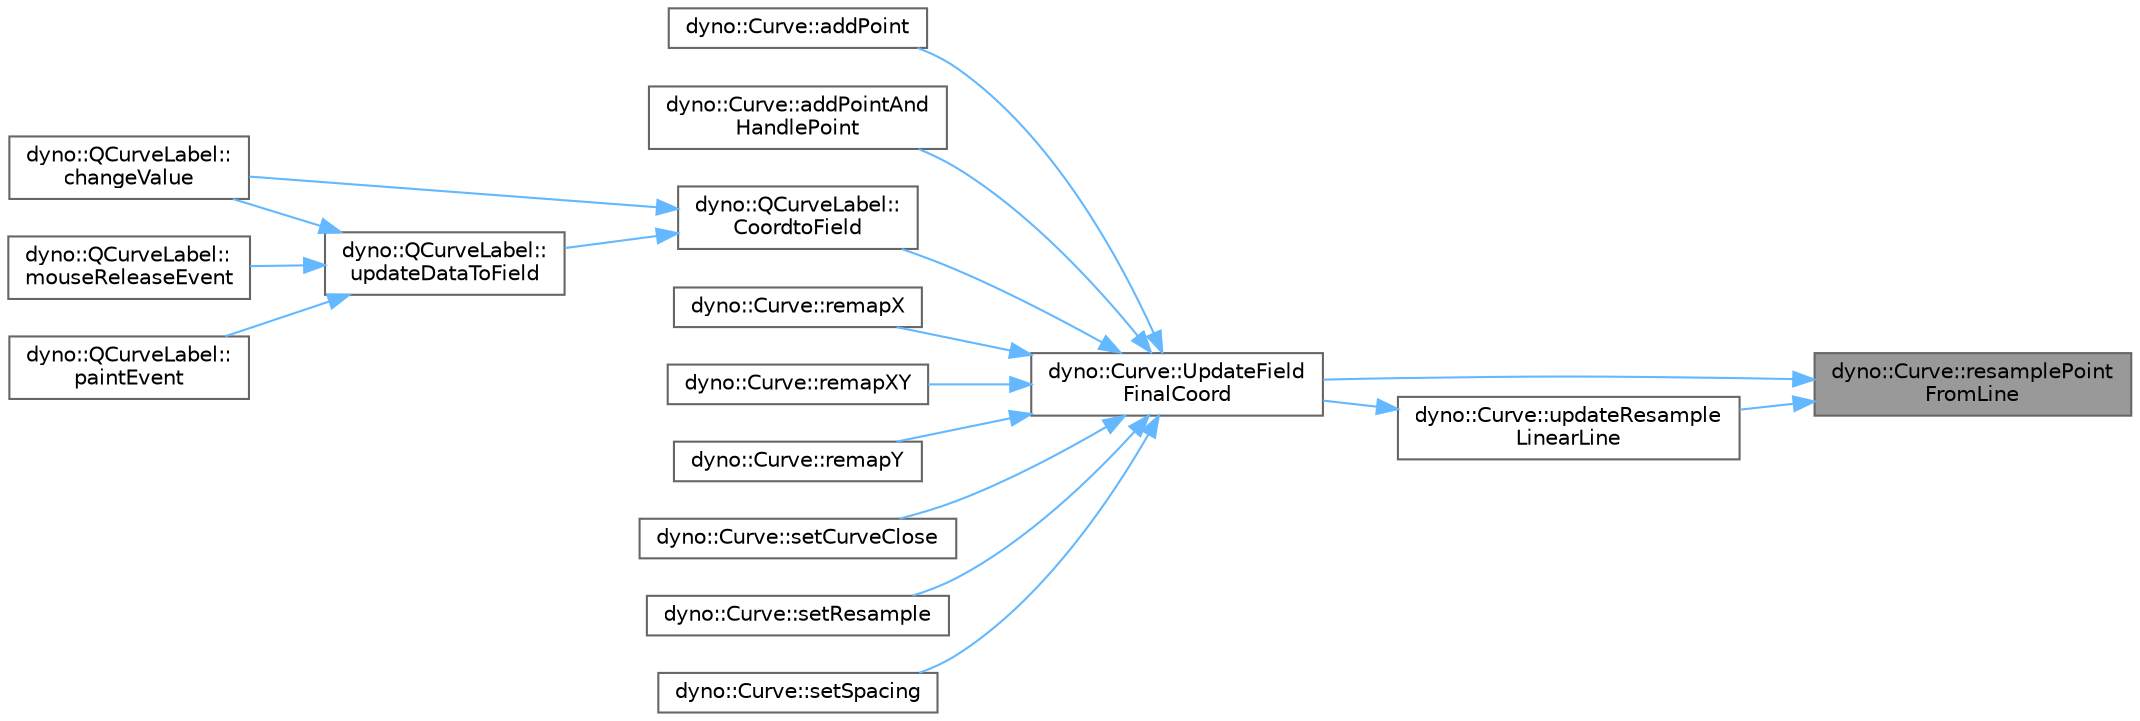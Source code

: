 digraph "dyno::Curve::resamplePointFromLine"
{
 // LATEX_PDF_SIZE
  bgcolor="transparent";
  edge [fontname=Helvetica,fontsize=10,labelfontname=Helvetica,labelfontsize=10];
  node [fontname=Helvetica,fontsize=10,shape=box,height=0.2,width=0.4];
  rankdir="RL";
  Node1 [id="Node000001",label="dyno::Curve::resamplePoint\lFromLine",height=0.2,width=0.4,color="gray40", fillcolor="grey60", style="filled", fontcolor="black",tooltip=" "];
  Node1 -> Node2 [id="edge1_Node000001_Node000002",dir="back",color="steelblue1",style="solid",tooltip=" "];
  Node2 [id="Node000002",label="dyno::Curve::UpdateField\lFinalCoord",height=0.2,width=0.4,color="grey40", fillcolor="white", style="filled",URL="$classdyno_1_1_curve.html#a7db3e6ec645d16dcf56e43cc54fbe459",tooltip=" "];
  Node2 -> Node3 [id="edge2_Node000002_Node000003",dir="back",color="steelblue1",style="solid",tooltip=" "];
  Node3 [id="Node000003",label="dyno::Curve::addPoint",height=0.2,width=0.4,color="grey40", fillcolor="white", style="filled",URL="$classdyno_1_1_curve.html#a9ee72789324f8d07f2620568574b9673",tooltip=" "];
  Node2 -> Node4 [id="edge3_Node000002_Node000004",dir="back",color="steelblue1",style="solid",tooltip=" "];
  Node4 [id="Node000004",label="dyno::Curve::addPointAnd\lHandlePoint",height=0.2,width=0.4,color="grey40", fillcolor="white", style="filled",URL="$classdyno_1_1_curve.html#a5a17fe347588795f55bc038d77b506db",tooltip=" "];
  Node2 -> Node5 [id="edge4_Node000002_Node000005",dir="back",color="steelblue1",style="solid",tooltip=" "];
  Node5 [id="Node000005",label="dyno::QCurveLabel::\lCoordtoField",height=0.2,width=0.4,color="grey40", fillcolor="white", style="filled",URL="$classdyno_1_1_q_curve_label.html#ae1a8d7bf41c9a09f1d99f9745984b394",tooltip=" "];
  Node5 -> Node6 [id="edge5_Node000005_Node000006",dir="back",color="steelblue1",style="solid",tooltip=" "];
  Node6 [id="Node000006",label="dyno::QCurveLabel::\lchangeValue",height=0.2,width=0.4,color="grey40", fillcolor="white", style="filled",URL="$classdyno_1_1_q_curve_label.html#a02e68eb9a94f4b395fbaa211578ae1f4",tooltip=" "];
  Node5 -> Node7 [id="edge6_Node000005_Node000007",dir="back",color="steelblue1",style="solid",tooltip=" "];
  Node7 [id="Node000007",label="dyno::QCurveLabel::\lupdateDataToField",height=0.2,width=0.4,color="grey40", fillcolor="white", style="filled",URL="$classdyno_1_1_q_curve_label.html#af2c5bb123018516a7490b84cdb2798f6",tooltip=" "];
  Node7 -> Node6 [id="edge7_Node000007_Node000006",dir="back",color="steelblue1",style="solid",tooltip=" "];
  Node7 -> Node8 [id="edge8_Node000007_Node000008",dir="back",color="steelblue1",style="solid",tooltip=" "];
  Node8 [id="Node000008",label="dyno::QCurveLabel::\lmouseReleaseEvent",height=0.2,width=0.4,color="grey40", fillcolor="white", style="filled",URL="$classdyno_1_1_q_curve_label.html#a2adba308f5178ce0dc93d69317325718",tooltip=" "];
  Node7 -> Node9 [id="edge9_Node000007_Node000009",dir="back",color="steelblue1",style="solid",tooltip=" "];
  Node9 [id="Node000009",label="dyno::QCurveLabel::\lpaintEvent",height=0.2,width=0.4,color="grey40", fillcolor="white", style="filled",URL="$classdyno_1_1_q_curve_label.html#ae8b3eb840ab23ef7f6cb526f3d75b8b7",tooltip=" "];
  Node2 -> Node10 [id="edge10_Node000002_Node000010",dir="back",color="steelblue1",style="solid",tooltip=" "];
  Node10 [id="Node000010",label="dyno::Curve::remapX",height=0.2,width=0.4,color="grey40", fillcolor="white", style="filled",URL="$classdyno_1_1_curve.html#aa1774061b540b2ebb8d83b2219310427",tooltip=" "];
  Node2 -> Node11 [id="edge11_Node000002_Node000011",dir="back",color="steelblue1",style="solid",tooltip=" "];
  Node11 [id="Node000011",label="dyno::Curve::remapXY",height=0.2,width=0.4,color="grey40", fillcolor="white", style="filled",URL="$classdyno_1_1_curve.html#a0af58fde82104c13b3bbc3d7520aa61e",tooltip=" "];
  Node2 -> Node12 [id="edge12_Node000002_Node000012",dir="back",color="steelblue1",style="solid",tooltip=" "];
  Node12 [id="Node000012",label="dyno::Curve::remapY",height=0.2,width=0.4,color="grey40", fillcolor="white", style="filled",URL="$classdyno_1_1_curve.html#a9750e27207bd2974474dfbb8dcaf1667",tooltip=" "];
  Node2 -> Node13 [id="edge13_Node000002_Node000013",dir="back",color="steelblue1",style="solid",tooltip=" "];
  Node13 [id="Node000013",label="dyno::Curve::setCurveClose",height=0.2,width=0.4,color="grey40", fillcolor="white", style="filled",URL="$classdyno_1_1_curve.html#a64e93f751d3c4788d68f07dfd7adf114",tooltip=" "];
  Node2 -> Node14 [id="edge14_Node000002_Node000014",dir="back",color="steelblue1",style="solid",tooltip=" "];
  Node14 [id="Node000014",label="dyno::Curve::setResample",height=0.2,width=0.4,color="grey40", fillcolor="white", style="filled",URL="$classdyno_1_1_curve.html#a3ffb1b9ca0eaeda3c2dcaa5dc2cb20f7",tooltip=" "];
  Node2 -> Node15 [id="edge15_Node000002_Node000015",dir="back",color="steelblue1",style="solid",tooltip=" "];
  Node15 [id="Node000015",label="dyno::Curve::setSpacing",height=0.2,width=0.4,color="grey40", fillcolor="white", style="filled",URL="$classdyno_1_1_curve.html#abdaaa99c00d5dd1aad20a3ab70ef4f45",tooltip=" "];
  Node1 -> Node16 [id="edge16_Node000001_Node000016",dir="back",color="steelblue1",style="solid",tooltip=" "];
  Node16 [id="Node000016",label="dyno::Curve::updateResample\lLinearLine",height=0.2,width=0.4,color="grey40", fillcolor="white", style="filled",URL="$classdyno_1_1_curve.html#ac7ff893e251801e7d088ca1db2dae675",tooltip=" "];
  Node16 -> Node2 [id="edge17_Node000016_Node000002",dir="back",color="steelblue1",style="solid",tooltip=" "];
}
